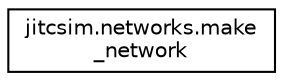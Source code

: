 digraph "Graphical Class Hierarchy"
{
 // LATEX_PDF_SIZE
  edge [fontname="Helvetica",fontsize="10",labelfontname="Helvetica",labelfontsize="10"];
  node [fontname="Helvetica",fontsize="10",shape=record];
  rankdir="LR";
  Node0 [label="jitcsim.networks.make\l_network",height=0.2,width=0.4,color="black", fillcolor="white", style="filled",URL="$classjitcsim_1_1networks_1_1make__network.html",tooltip=" "];
}
